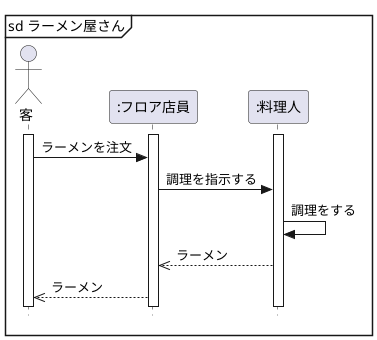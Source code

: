 @startuml ラーメン
hide footbox
Actor 客 as customer
participant ":フロア店員" as salesperson
participant ":料理人" as cook
' 厳密なUMLに準拠する
skinparam style strictuml
activate customer
activate salesperson
activate cook
mainframe sd ラーメン屋さん
customer -> salesperson : ラーメンを注文
salesperson -> cook : 調理を指示する
cook -> cook :調理をする
salesperson <<-- cook : ラーメン
customer <<-- salesperson : ラーメン
@enduml